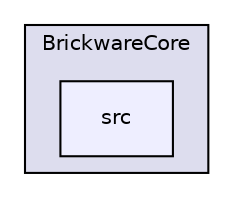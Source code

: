 digraph "BrickwareCore/src" {
  compound=true
  node [ fontsize="10", fontname="Helvetica"];
  edge [ labelfontsize="10", labelfontname="Helvetica"];
  subgraph clusterdir_ccd7e3c8b064fd29cd28d0af75860f70 {
    graph [ bgcolor="#ddddee", pencolor="black", label="BrickwareCore" fontname="Helvetica", fontsize="10", URL="dir_ccd7e3c8b064fd29cd28d0af75860f70.html"]
  dir_875086946eb1bdae06b60b844c6f5317 [shape=box, label="src", style="filled", fillcolor="#eeeeff", pencolor="black", URL="dir_875086946eb1bdae06b60b844c6f5317.html"];
  }
}
